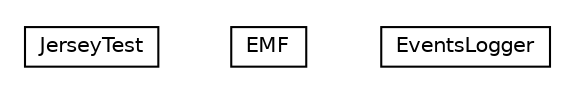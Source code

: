 #!/usr/local/bin/dot
#
# Class diagram 
# Generated by UMLGraph version 5.4 (http://www.umlgraph.org/)
#

digraph G {
	edge [fontname="Helvetica",fontsize=10,labelfontname="Helvetica",labelfontsize=10];
	node [fontname="Helvetica",fontsize=10,shape=plaintext];
	nodesep=0.25;
	ranksep=0.5;
	// hu.sch.kfc.server.JerseyTest
	c1612 [label=<<table title="hu.sch.kfc.server.JerseyTest" border="0" cellborder="1" cellspacing="0" cellpadding="2" port="p" href="./JerseyTest.html">
		<tr><td><table border="0" cellspacing="0" cellpadding="1">
<tr><td align="center" balign="center"> JerseyTest </td></tr>
		</table></td></tr>
		</table>>, URL="./JerseyTest.html", fontname="Helvetica", fontcolor="black", fontsize=10.0];
	// hu.sch.kfc.server.EMF
	c1613 [label=<<table title="hu.sch.kfc.server.EMF" border="0" cellborder="1" cellspacing="0" cellpadding="2" port="p" href="./EMF.html">
		<tr><td><table border="0" cellspacing="0" cellpadding="1">
<tr><td align="center" balign="center"> EMF </td></tr>
		</table></td></tr>
		</table>>, URL="./EMF.html", fontname="Helvetica", fontcolor="black", fontsize=10.0];
	// hu.sch.kfc.server.EventsLogger
	c1614 [label=<<table title="hu.sch.kfc.server.EventsLogger" border="0" cellborder="1" cellspacing="0" cellpadding="2" port="p" href="./EventsLogger.html">
		<tr><td><table border="0" cellspacing="0" cellpadding="1">
<tr><td align="center" balign="center"> EventsLogger </td></tr>
		</table></td></tr>
		</table>>, URL="./EventsLogger.html", fontname="Helvetica", fontcolor="black", fontsize=10.0];
}


